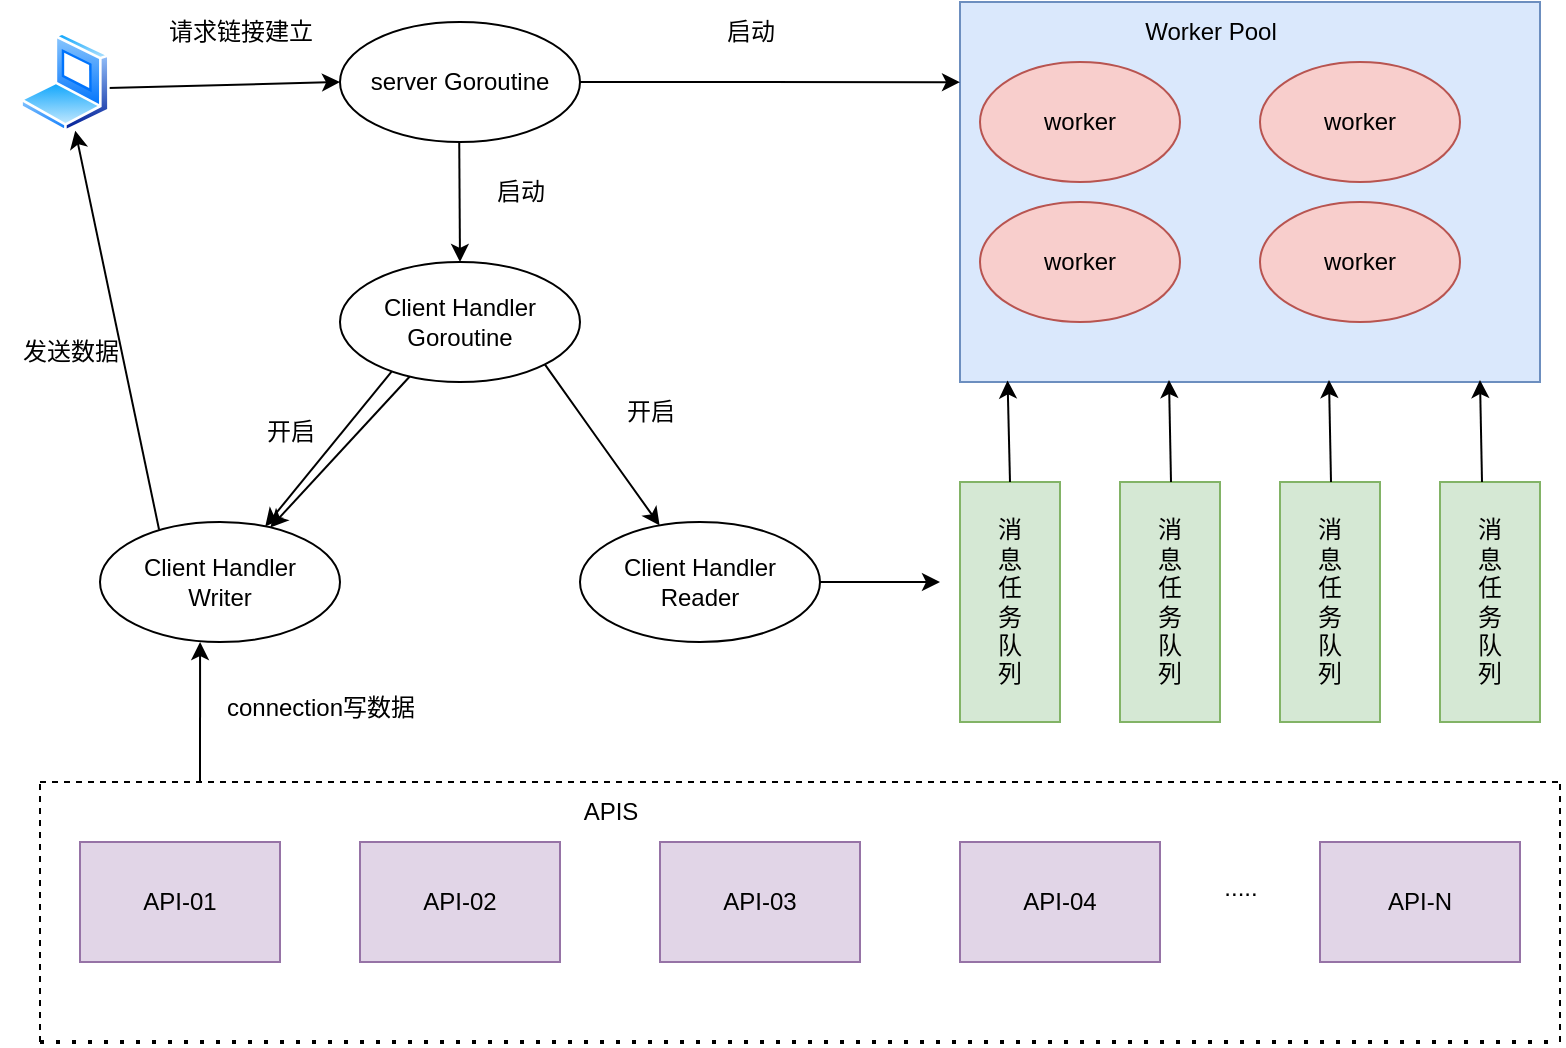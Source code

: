 <mxfile version="21.2.1" type="device">
  <diagram name="第 1 页" id="ZwWZU1rLgf4RiQVyzyB_">
    <mxGraphModel dx="1151" dy="673" grid="0" gridSize="10" guides="1" tooltips="1" connect="1" arrows="1" fold="1" page="0" pageScale="1" pageWidth="1200" pageHeight="1600" math="0" shadow="0">
      <root>
        <mxCell id="0" />
        <mxCell id="1" parent="0" />
        <mxCell id="u1eu1ZvCUoUZq5PqPtOF-3" value="server Goroutine" style="ellipse;whiteSpace=wrap;html=1;" vertex="1" parent="1">
          <mxGeometry x="270" y="370" width="120" height="60" as="geometry" />
        </mxCell>
        <mxCell id="u1eu1ZvCUoUZq5PqPtOF-6" value="Client Handler&lt;br&gt;Reader" style="ellipse;whiteSpace=wrap;html=1;" vertex="1" parent="1">
          <mxGeometry x="390" y="620" width="120" height="60" as="geometry" />
        </mxCell>
        <mxCell id="u1eu1ZvCUoUZq5PqPtOF-7" value="Client Handler&lt;br&gt;Writer" style="ellipse;whiteSpace=wrap;html=1;" vertex="1" parent="1">
          <mxGeometry x="150" y="620" width="120" height="60" as="geometry" />
        </mxCell>
        <mxCell id="u1eu1ZvCUoUZq5PqPtOF-9" value="" style="endArrow=classic;html=1;rounded=0;exitX=0.246;exitY=0.062;exitDx=0;exitDy=0;exitPerimeter=0;" edge="1" parent="1" source="u1eu1ZvCUoUZq5PqPtOF-7" target="u1eu1ZvCUoUZq5PqPtOF-61">
          <mxGeometry width="50" height="50" relative="1" as="geometry">
            <mxPoint x="160" y="500" as="sourcePoint" />
            <mxPoint x="136.1" y="427.6" as="targetPoint" />
          </mxGeometry>
        </mxCell>
        <mxCell id="u1eu1ZvCUoUZq5PqPtOF-10" value="" style="endArrow=classic;html=1;rounded=0;entryX=0.5;entryY=0;entryDx=0;entryDy=0;" edge="1" parent="1" target="u1eu1ZvCUoUZq5PqPtOF-5">
          <mxGeometry width="50" height="50" relative="1" as="geometry">
            <mxPoint x="329.62" y="430" as="sourcePoint" />
            <mxPoint x="329.62" y="480" as="targetPoint" />
          </mxGeometry>
        </mxCell>
        <mxCell id="u1eu1ZvCUoUZq5PqPtOF-11" value="" style="endArrow=classic;html=1;rounded=0;" edge="1" parent="1" source="u1eu1ZvCUoUZq5PqPtOF-5" target="u1eu1ZvCUoUZq5PqPtOF-7">
          <mxGeometry width="50" height="50" relative="1" as="geometry">
            <mxPoint x="300" y="540" as="sourcePoint" />
            <mxPoint x="330" y="510" as="targetPoint" />
          </mxGeometry>
        </mxCell>
        <mxCell id="u1eu1ZvCUoUZq5PqPtOF-12" value="" style="endArrow=classic;html=1;rounded=0;exitX=0.215;exitY=0.914;exitDx=0;exitDy=0;exitPerimeter=0;" edge="1" parent="1" source="u1eu1ZvCUoUZq5PqPtOF-5" target="u1eu1ZvCUoUZq5PqPtOF-7">
          <mxGeometry width="50" height="50" relative="1" as="geometry">
            <mxPoint x="300" y="540" as="sourcePoint" />
            <mxPoint x="330" y="510" as="targetPoint" />
          </mxGeometry>
        </mxCell>
        <mxCell id="u1eu1ZvCUoUZq5PqPtOF-13" value="" style="endArrow=classic;html=1;rounded=0;" edge="1" parent="1" target="u1eu1ZvCUoUZq5PqPtOF-5">
          <mxGeometry width="50" height="50" relative="1" as="geometry">
            <mxPoint x="300" y="540" as="sourcePoint" />
            <mxPoint x="233" y="622" as="targetPoint" />
          </mxGeometry>
        </mxCell>
        <mxCell id="u1eu1ZvCUoUZq5PqPtOF-5" value="Client Handler&lt;br&gt;Goroutine" style="ellipse;whiteSpace=wrap;html=1;" vertex="1" parent="1">
          <mxGeometry x="270" y="490" width="120" height="60" as="geometry" />
        </mxCell>
        <mxCell id="u1eu1ZvCUoUZq5PqPtOF-14" value="" style="endArrow=classic;html=1;rounded=0;exitX=1;exitY=1;exitDx=0;exitDy=0;" edge="1" parent="1" source="u1eu1ZvCUoUZq5PqPtOF-5" target="u1eu1ZvCUoUZq5PqPtOF-6">
          <mxGeometry width="50" height="50" relative="1" as="geometry">
            <mxPoint x="390" y="570" as="sourcePoint" />
            <mxPoint x="440" y="520" as="targetPoint" />
            <Array as="points">
              <mxPoint x="400" y="580" />
            </Array>
          </mxGeometry>
        </mxCell>
        <mxCell id="u1eu1ZvCUoUZq5PqPtOF-15" value="" style="rounded=0;whiteSpace=wrap;html=1;fillColor=#dae8fc;strokeColor=#6c8ebf;" vertex="1" parent="1">
          <mxGeometry x="580" y="360" width="290" height="190" as="geometry" />
        </mxCell>
        <mxCell id="u1eu1ZvCUoUZq5PqPtOF-16" value="worker" style="ellipse;whiteSpace=wrap;html=1;fillColor=#f8cecc;strokeColor=#b85450;" vertex="1" parent="1">
          <mxGeometry x="590" y="390" width="100" height="60" as="geometry" />
        </mxCell>
        <mxCell id="u1eu1ZvCUoUZq5PqPtOF-20" value="消&lt;br&gt;息&lt;br&gt;任&lt;br&gt;务&lt;br&gt;队&lt;br&gt;列" style="rounded=0;whiteSpace=wrap;html=1;fillColor=#d5e8d4;strokeColor=#82b366;" vertex="1" parent="1">
          <mxGeometry x="580" y="600" width="50" height="120" as="geometry" />
        </mxCell>
        <mxCell id="u1eu1ZvCUoUZq5PqPtOF-24" value="消&lt;br&gt;息&lt;br&gt;任&lt;br&gt;务&lt;br&gt;队&lt;br&gt;列" style="rounded=0;whiteSpace=wrap;html=1;fillColor=#d5e8d4;strokeColor=#82b366;" vertex="1" parent="1">
          <mxGeometry x="660" y="600" width="50" height="120" as="geometry" />
        </mxCell>
        <mxCell id="u1eu1ZvCUoUZq5PqPtOF-25" value="消&lt;br&gt;息&lt;br&gt;任&lt;br&gt;务&lt;br&gt;队&lt;br&gt;列" style="rounded=0;whiteSpace=wrap;html=1;fillColor=#d5e8d4;strokeColor=#82b366;" vertex="1" parent="1">
          <mxGeometry x="740" y="600" width="50" height="120" as="geometry" />
        </mxCell>
        <mxCell id="u1eu1ZvCUoUZq5PqPtOF-26" value="消&lt;br&gt;息&lt;br&gt;任&lt;br&gt;务&lt;br&gt;队&lt;br&gt;列" style="rounded=0;whiteSpace=wrap;html=1;fillColor=#d5e8d4;strokeColor=#82b366;" vertex="1" parent="1">
          <mxGeometry x="820" y="600" width="50" height="120" as="geometry" />
        </mxCell>
        <mxCell id="u1eu1ZvCUoUZq5PqPtOF-27" value="worker" style="ellipse;whiteSpace=wrap;html=1;fillColor=#f8cecc;strokeColor=#b85450;" vertex="1" parent="1">
          <mxGeometry x="730" y="390" width="100" height="60" as="geometry" />
        </mxCell>
        <mxCell id="u1eu1ZvCUoUZq5PqPtOF-28" value="worker" style="ellipse;whiteSpace=wrap;html=1;fillColor=#f8cecc;strokeColor=#b85450;" vertex="1" parent="1">
          <mxGeometry x="590" y="460" width="100" height="60" as="geometry" />
        </mxCell>
        <mxCell id="u1eu1ZvCUoUZq5PqPtOF-29" value="worker" style="ellipse;whiteSpace=wrap;html=1;fillColor=#f8cecc;strokeColor=#b85450;" vertex="1" parent="1">
          <mxGeometry x="730" y="460" width="100" height="60" as="geometry" />
        </mxCell>
        <mxCell id="u1eu1ZvCUoUZq5PqPtOF-30" value="" style="endArrow=classic;html=1;rounded=0;entryX=0.082;entryY=0.996;entryDx=0;entryDy=0;entryPerimeter=0;exitX=0.5;exitY=0;exitDx=0;exitDy=0;" edge="1" parent="1" source="u1eu1ZvCUoUZq5PqPtOF-20" target="u1eu1ZvCUoUZq5PqPtOF-15">
          <mxGeometry width="50" height="50" relative="1" as="geometry">
            <mxPoint x="604" y="590" as="sourcePoint" />
            <mxPoint x="650" y="550" as="targetPoint" />
          </mxGeometry>
        </mxCell>
        <mxCell id="u1eu1ZvCUoUZq5PqPtOF-31" value="" style="endArrow=classic;html=1;rounded=0;entryX=0.082;entryY=0.996;entryDx=0;entryDy=0;entryPerimeter=0;exitX=0.5;exitY=0;exitDx=0;exitDy=0;" edge="1" parent="1">
          <mxGeometry width="50" height="50" relative="1" as="geometry">
            <mxPoint x="685.5" y="600" as="sourcePoint" />
            <mxPoint x="684.5" y="549" as="targetPoint" />
          </mxGeometry>
        </mxCell>
        <mxCell id="u1eu1ZvCUoUZq5PqPtOF-32" value="" style="endArrow=classic;html=1;rounded=0;entryX=0.082;entryY=0.996;entryDx=0;entryDy=0;entryPerimeter=0;exitX=0.5;exitY=0;exitDx=0;exitDy=0;" edge="1" parent="1">
          <mxGeometry width="50" height="50" relative="1" as="geometry">
            <mxPoint x="765.5" y="600" as="sourcePoint" />
            <mxPoint x="764.5" y="549" as="targetPoint" />
          </mxGeometry>
        </mxCell>
        <mxCell id="u1eu1ZvCUoUZq5PqPtOF-33" value="" style="endArrow=classic;html=1;rounded=0;entryX=0.082;entryY=0.996;entryDx=0;entryDy=0;entryPerimeter=0;exitX=0.5;exitY=0;exitDx=0;exitDy=0;" edge="1" parent="1">
          <mxGeometry width="50" height="50" relative="1" as="geometry">
            <mxPoint x="841" y="600" as="sourcePoint" />
            <mxPoint x="840" y="549" as="targetPoint" />
          </mxGeometry>
        </mxCell>
        <mxCell id="u1eu1ZvCUoUZq5PqPtOF-34" value="" style="endArrow=classic;html=1;rounded=0;entryX=0;entryY=0.211;entryDx=0;entryDy=0;entryPerimeter=0;" edge="1" parent="1" target="u1eu1ZvCUoUZq5PqPtOF-15">
          <mxGeometry width="50" height="50" relative="1" as="geometry">
            <mxPoint x="390" y="400" as="sourcePoint" />
            <mxPoint x="440" y="350" as="targetPoint" />
          </mxGeometry>
        </mxCell>
        <mxCell id="u1eu1ZvCUoUZq5PqPtOF-35" value="" style="endArrow=classic;html=1;rounded=0;" edge="1" parent="1">
          <mxGeometry width="50" height="50" relative="1" as="geometry">
            <mxPoint x="510" y="650" as="sourcePoint" />
            <mxPoint x="570" y="650" as="targetPoint" />
          </mxGeometry>
        </mxCell>
        <mxCell id="u1eu1ZvCUoUZq5PqPtOF-36" value="API-01" style="rounded=0;whiteSpace=wrap;html=1;fillColor=#e1d5e7;strokeColor=#9673a6;" vertex="1" parent="1">
          <mxGeometry x="140" y="780" width="100" height="60" as="geometry" />
        </mxCell>
        <mxCell id="u1eu1ZvCUoUZq5PqPtOF-37" value="API-02" style="rounded=0;whiteSpace=wrap;html=1;fillColor=#e1d5e7;strokeColor=#9673a6;" vertex="1" parent="1">
          <mxGeometry x="280" y="780" width="100" height="60" as="geometry" />
        </mxCell>
        <mxCell id="u1eu1ZvCUoUZq5PqPtOF-38" value="API-03" style="rounded=0;whiteSpace=wrap;html=1;fillColor=#e1d5e7;strokeColor=#9673a6;" vertex="1" parent="1">
          <mxGeometry x="430" y="780" width="100" height="60" as="geometry" />
        </mxCell>
        <mxCell id="u1eu1ZvCUoUZq5PqPtOF-39" value="API-04" style="rounded=0;whiteSpace=wrap;html=1;fillColor=#e1d5e7;strokeColor=#9673a6;" vertex="1" parent="1">
          <mxGeometry x="580" y="780" width="100" height="60" as="geometry" />
        </mxCell>
        <mxCell id="u1eu1ZvCUoUZq5PqPtOF-40" value="API-N" style="rounded=0;whiteSpace=wrap;html=1;fillColor=#e1d5e7;strokeColor=#9673a6;" vertex="1" parent="1">
          <mxGeometry x="760" y="780" width="100" height="60" as="geometry" />
        </mxCell>
        <mxCell id="u1eu1ZvCUoUZq5PqPtOF-41" value="" style="endArrow=none;dashed=1;html=1;rounded=0;" edge="1" parent="1">
          <mxGeometry width="50" height="50" relative="1" as="geometry">
            <mxPoint x="120" y="750" as="sourcePoint" />
            <mxPoint x="880" y="750" as="targetPoint" />
          </mxGeometry>
        </mxCell>
        <mxCell id="u1eu1ZvCUoUZq5PqPtOF-42" value="" style="endArrow=none;dashed=1;html=1;dashPattern=1 3;strokeWidth=2;rounded=0;" edge="1" parent="1">
          <mxGeometry width="50" height="50" relative="1" as="geometry">
            <mxPoint x="120" y="880" as="sourcePoint" />
            <mxPoint x="880" y="880" as="targetPoint" />
          </mxGeometry>
        </mxCell>
        <mxCell id="u1eu1ZvCUoUZq5PqPtOF-43" value="" style="endArrow=none;dashed=1;html=1;rounded=0;" edge="1" parent="1">
          <mxGeometry width="50" height="50" relative="1" as="geometry">
            <mxPoint x="120" y="880" as="sourcePoint" />
            <mxPoint x="120" y="750" as="targetPoint" />
          </mxGeometry>
        </mxCell>
        <mxCell id="u1eu1ZvCUoUZq5PqPtOF-44" value="" style="endArrow=none;dashed=1;html=1;rounded=0;" edge="1" parent="1">
          <mxGeometry width="50" height="50" relative="1" as="geometry">
            <mxPoint x="880" y="880" as="sourcePoint" />
            <mxPoint x="880" y="750" as="targetPoint" />
          </mxGeometry>
        </mxCell>
        <mxCell id="u1eu1ZvCUoUZq5PqPtOF-45" value="发送数据" style="text;html=1;align=center;verticalAlign=middle;resizable=0;points=[];autosize=1;strokeColor=none;fillColor=none;" vertex="1" parent="1">
          <mxGeometry x="100" y="520" width="70" height="30" as="geometry" />
        </mxCell>
        <mxCell id="u1eu1ZvCUoUZq5PqPtOF-46" value="开启" style="text;html=1;align=center;verticalAlign=middle;resizable=0;points=[];autosize=1;strokeColor=none;fillColor=none;" vertex="1" parent="1">
          <mxGeometry x="220" y="560" width="50" height="30" as="geometry" />
        </mxCell>
        <mxCell id="u1eu1ZvCUoUZq5PqPtOF-51" value="开启" style="text;html=1;align=center;verticalAlign=middle;resizable=0;points=[];autosize=1;strokeColor=none;fillColor=none;" vertex="1" parent="1">
          <mxGeometry x="400" y="550" width="50" height="30" as="geometry" />
        </mxCell>
        <mxCell id="u1eu1ZvCUoUZq5PqPtOF-52" value="" style="endArrow=classic;html=1;rounded=0;entryX=0.417;entryY=1;entryDx=0;entryDy=0;entryPerimeter=0;" edge="1" parent="1" target="u1eu1ZvCUoUZq5PqPtOF-7">
          <mxGeometry width="50" height="50" relative="1" as="geometry">
            <mxPoint x="200" y="750" as="sourcePoint" />
            <mxPoint x="202" y="680" as="targetPoint" />
          </mxGeometry>
        </mxCell>
        <mxCell id="u1eu1ZvCUoUZq5PqPtOF-53" value="connection写数据" style="text;html=1;align=center;verticalAlign=middle;resizable=0;points=[];autosize=1;strokeColor=none;fillColor=none;" vertex="1" parent="1">
          <mxGeometry x="200" y="698" width="120" height="30" as="geometry" />
        </mxCell>
        <mxCell id="u1eu1ZvCUoUZq5PqPtOF-54" value="APIS" style="text;html=1;align=center;verticalAlign=middle;resizable=0;points=[];autosize=1;strokeColor=none;fillColor=none;" vertex="1" parent="1">
          <mxGeometry x="380" y="750" width="50" height="30" as="geometry" />
        </mxCell>
        <mxCell id="u1eu1ZvCUoUZq5PqPtOF-55" value="....." style="text;html=1;align=center;verticalAlign=middle;resizable=0;points=[];autosize=1;strokeColor=none;fillColor=none;" vertex="1" parent="1">
          <mxGeometry x="700" y="788" width="40" height="30" as="geometry" />
        </mxCell>
        <mxCell id="u1eu1ZvCUoUZq5PqPtOF-56" value="请求链接建立" style="text;html=1;align=center;verticalAlign=middle;resizable=0;points=[];autosize=1;strokeColor=none;fillColor=none;" vertex="1" parent="1">
          <mxGeometry x="170" y="360" width="100" height="30" as="geometry" />
        </mxCell>
        <mxCell id="u1eu1ZvCUoUZq5PqPtOF-57" value="" style="endArrow=classic;html=1;rounded=0;entryX=0;entryY=0.5;entryDx=0;entryDy=0;exitX=0.978;exitY=0.561;exitDx=0;exitDy=0;exitPerimeter=0;" edge="1" parent="1" source="u1eu1ZvCUoUZq5PqPtOF-61" target="u1eu1ZvCUoUZq5PqPtOF-3">
          <mxGeometry width="50" height="50" relative="1" as="geometry">
            <mxPoint x="165.3" y="395.95" as="sourcePoint" />
            <mxPoint x="230" y="360" as="targetPoint" />
          </mxGeometry>
        </mxCell>
        <mxCell id="u1eu1ZvCUoUZq5PqPtOF-59" value="启动" style="text;html=1;align=center;verticalAlign=middle;resizable=0;points=[];autosize=1;strokeColor=none;fillColor=none;" vertex="1" parent="1">
          <mxGeometry x="450" y="360" width="50" height="30" as="geometry" />
        </mxCell>
        <mxCell id="u1eu1ZvCUoUZq5PqPtOF-60" value="Worker Pool" style="text;html=1;align=center;verticalAlign=middle;resizable=0;points=[];autosize=1;strokeColor=none;fillColor=none;" vertex="1" parent="1">
          <mxGeometry x="660" y="360" width="90" height="30" as="geometry" />
        </mxCell>
        <mxCell id="u1eu1ZvCUoUZq5PqPtOF-61" value="" style="image;aspect=fixed;perimeter=ellipsePerimeter;html=1;align=center;shadow=0;dashed=0;spacingTop=3;image=img/lib/active_directory/laptop_client.svg;" vertex="1" parent="1">
          <mxGeometry x="110" y="375" width="45" height="50" as="geometry" />
        </mxCell>
        <mxCell id="u1eu1ZvCUoUZq5PqPtOF-62" value="启动" style="text;html=1;align=center;verticalAlign=middle;resizable=0;points=[];autosize=1;strokeColor=none;fillColor=none;" vertex="1" parent="1">
          <mxGeometry x="335" y="440" width="50" height="30" as="geometry" />
        </mxCell>
      </root>
    </mxGraphModel>
  </diagram>
</mxfile>
